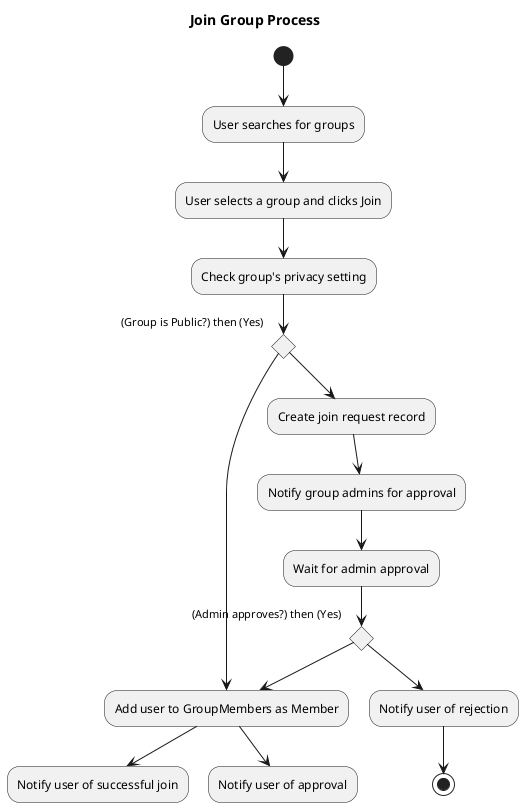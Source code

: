 @startuml
title Join Group Process

(*) --> "User searches for groups"

--> "User selects a group and clicks Join"

--> "Check group's privacy setting"

if (Group is Public?) then (Yes)
  --> "Add user to GroupMembers as Member"
  --> "Notify user of successful join"
else 
  --> "Create join request record"
  --> "Notify group admins for approval"
  --> "Wait for admin approval"
  if (Admin approves?) then (Yes)
    --> "Add user to GroupMembers as Member"
    --> "Notify user of approval"
  else 
    --> "Notify user of rejection"
  endif
endif

--> (*)
@enduml
